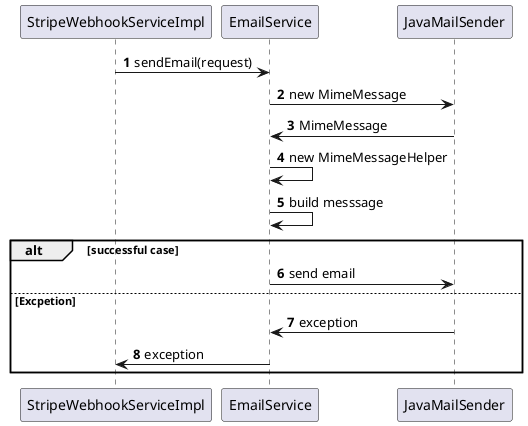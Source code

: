 @startuml
'https://plantuml.com/sequence-diagram

autonumber

StripeWebhookServiceImpl -> EmailService: sendEmail(request)
EmailService -> JavaMailSender: new MimeMessage
JavaMailSender -> EmailService: MimeMessage
EmailService -> EmailService: new MimeMessageHelper
EmailService -> EmailService: build messsage
alt successful case
    EmailService -> JavaMailSender: send email
else Excpetion
    JavaMailSender -> EmailService : exception
    EmailService -> StripeWebhookServiceImpl: exception
end

@enduml